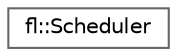 digraph "Graphical Class Hierarchy"
{
 // INTERACTIVE_SVG=YES
 // LATEX_PDF_SIZE
  bgcolor="transparent";
  edge [fontname=Helvetica,fontsize=10,labelfontname=Helvetica,labelfontsize=10];
  node [fontname=Helvetica,fontsize=10,shape=box,height=0.2,width=0.4];
  rankdir="LR";
  Node0 [id="Node000000",label="fl::Scheduler",height=0.2,width=0.4,color="grey40", fillcolor="white", style="filled",URL="$d0/d38/classfl_1_1_scheduler.html",tooltip=" "];
}

